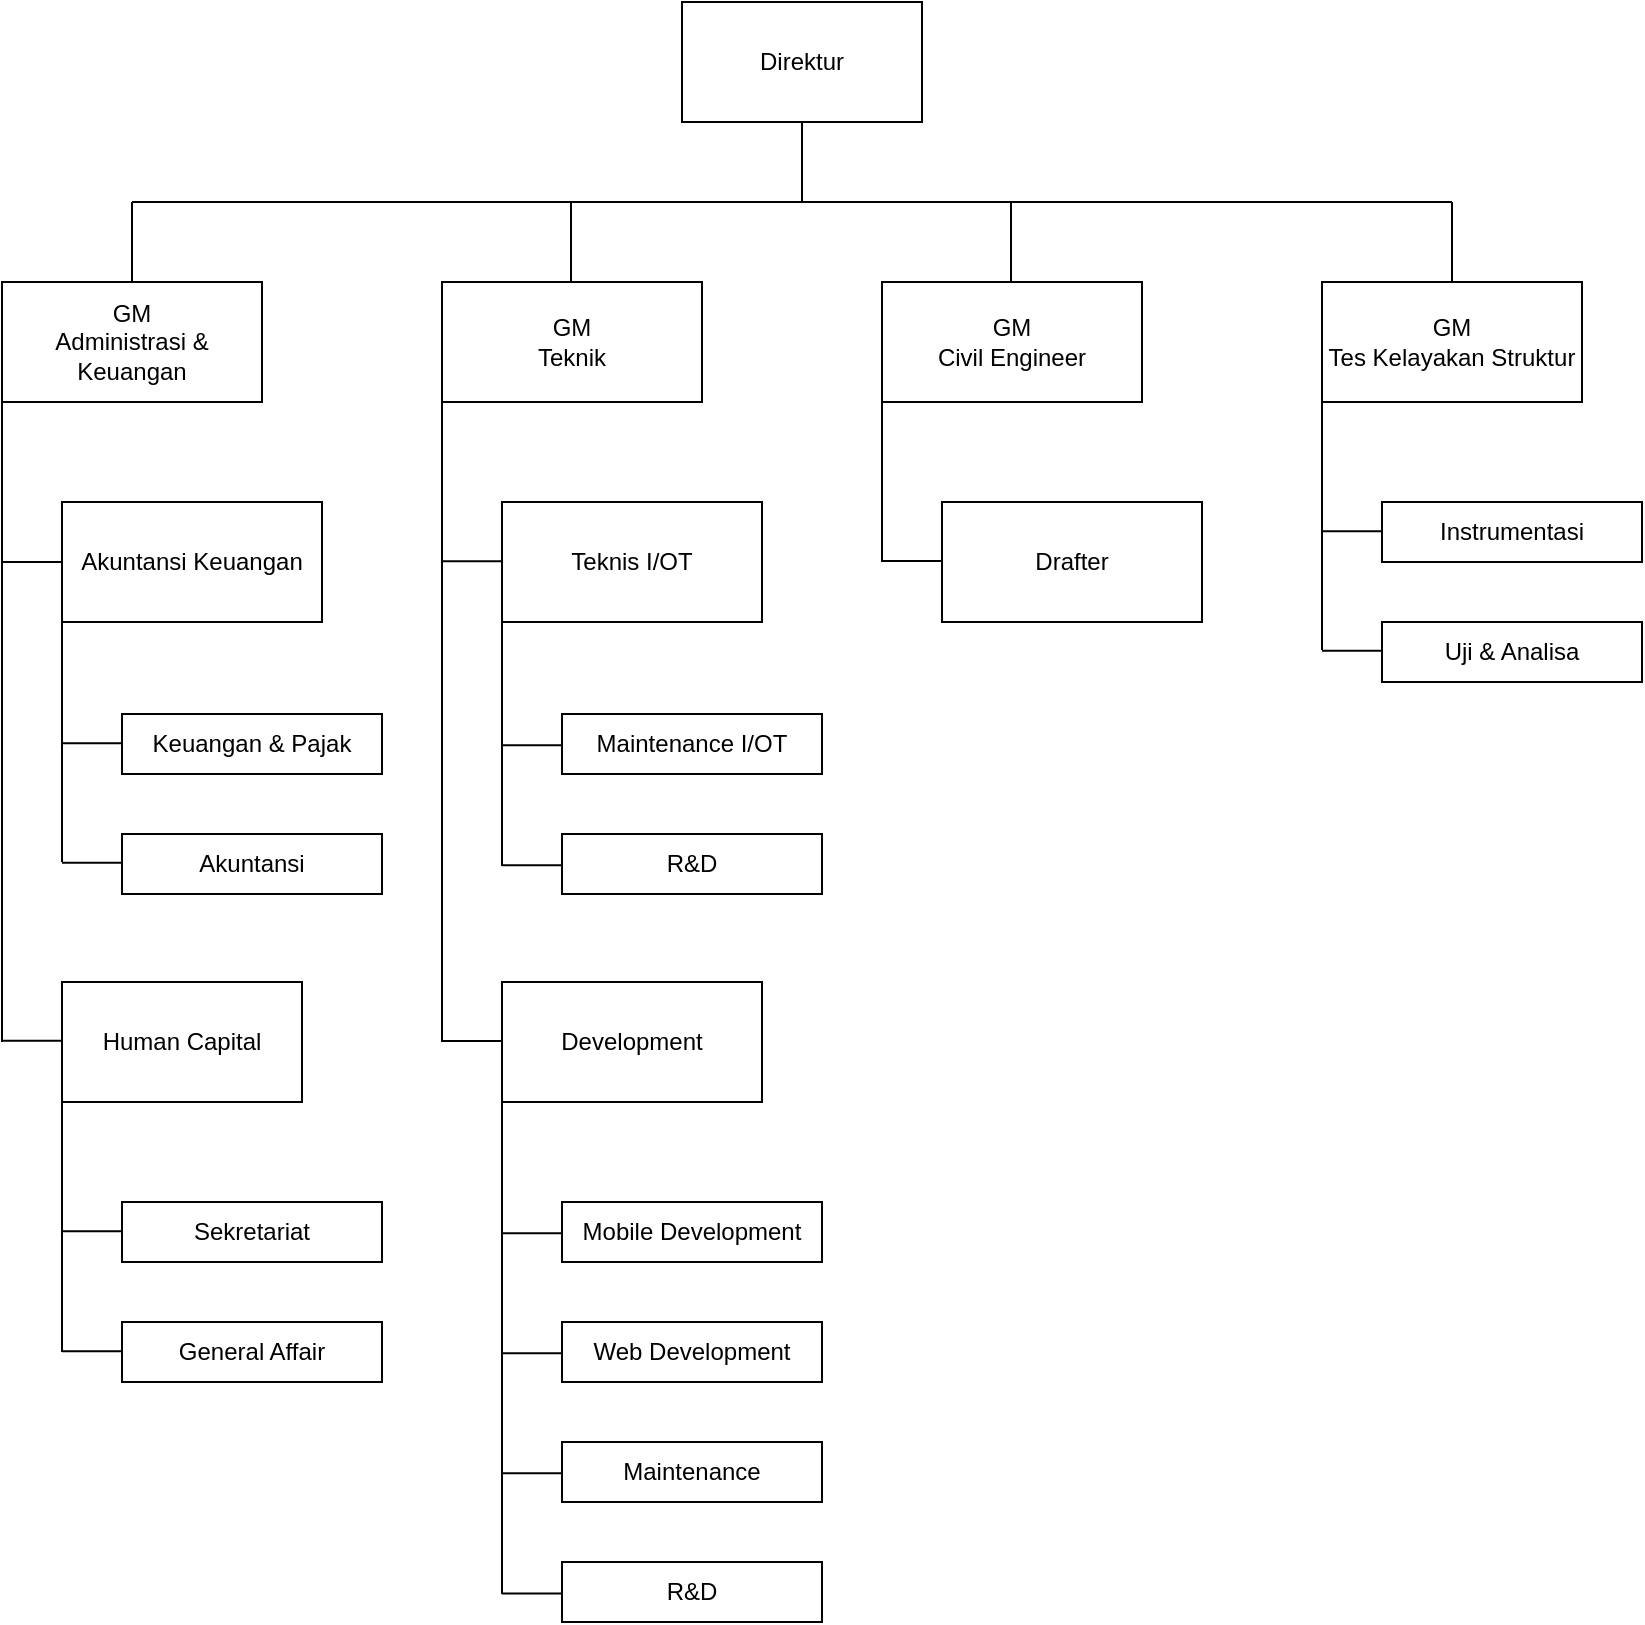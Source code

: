 <mxfile version="20.4.0" type="github">
  <diagram id="isSHysZSOV_eZTjE9S0N" name="Page-1">
    <mxGraphModel dx="1837" dy="867" grid="1" gridSize="10" guides="1" tooltips="1" connect="1" arrows="1" fold="1" page="1" pageScale="1" pageWidth="1169" pageHeight="1654" math="0" shadow="0">
      <root>
        <mxCell id="0" />
        <mxCell id="1" parent="0" />
        <mxCell id="lWKQJTrCnq6i_7RbVUrm-1" value="&lt;font style=&quot;font-size: 12px;&quot;&gt;Direktur&lt;/font&gt;" style="rounded=0;whiteSpace=wrap;html=1;" parent="1" vertex="1">
          <mxGeometry x="520" y="120" width="120" height="60" as="geometry" />
        </mxCell>
        <mxCell id="lWKQJTrCnq6i_7RbVUrm-2" value="&lt;font style=&quot;font-size: 12px;&quot;&gt;GM&lt;br&gt;Administrasi &amp;amp; Keuangan&lt;/font&gt;" style="rounded=0;whiteSpace=wrap;html=1;" parent="1" vertex="1">
          <mxGeometry x="180" y="260" width="130" height="60" as="geometry" />
        </mxCell>
        <mxCell id="lWKQJTrCnq6i_7RbVUrm-3" value="&lt;font style=&quot;font-size: 12px;&quot;&gt;GM&lt;br&gt;Teknik&lt;/font&gt;" style="rounded=0;whiteSpace=wrap;html=1;" parent="1" vertex="1">
          <mxGeometry x="400" y="260" width="130" height="60" as="geometry" />
        </mxCell>
        <mxCell id="lWKQJTrCnq6i_7RbVUrm-4" value="&lt;font style=&quot;font-size: 12px;&quot;&gt;GM&lt;br&gt;Tes Kelayakan Struktur&lt;/font&gt;" style="rounded=0;whiteSpace=wrap;html=1;" parent="1" vertex="1">
          <mxGeometry x="840" y="260" width="130" height="60" as="geometry" />
        </mxCell>
        <mxCell id="lWKQJTrCnq6i_7RbVUrm-5" value="&lt;font style=&quot;font-size: 12px;&quot;&gt;Akuntansi Keuangan&lt;/font&gt;" style="rounded=0;whiteSpace=wrap;html=1;" parent="1" vertex="1">
          <mxGeometry x="210" y="370" width="130" height="60" as="geometry" />
        </mxCell>
        <mxCell id="lWKQJTrCnq6i_7RbVUrm-6" value="&lt;font style=&quot;font-size: 12px;&quot;&gt;Keuangan &amp;amp; Pajak&lt;/font&gt;" style="rounded=0;whiteSpace=wrap;html=1;" parent="1" vertex="1">
          <mxGeometry x="240" y="476" width="130" height="30" as="geometry" />
        </mxCell>
        <mxCell id="lWKQJTrCnq6i_7RbVUrm-7" value="&lt;font style=&quot;font-size: 12px;&quot;&gt;Akuntansi&lt;/font&gt;" style="rounded=0;whiteSpace=wrap;html=1;" parent="1" vertex="1">
          <mxGeometry x="240" y="536" width="130" height="30" as="geometry" />
        </mxCell>
        <mxCell id="lWKQJTrCnq6i_7RbVUrm-8" value="&lt;font style=&quot;font-size: 12px;&quot;&gt;Human Capital&lt;/font&gt;" style="rounded=0;whiteSpace=wrap;html=1;" parent="1" vertex="1">
          <mxGeometry x="210" y="610" width="120" height="60" as="geometry" />
        </mxCell>
        <mxCell id="lWKQJTrCnq6i_7RbVUrm-9" value="&lt;font style=&quot;font-size: 12px;&quot;&gt;Sekretariat&lt;/font&gt;" style="rounded=0;whiteSpace=wrap;html=1;" parent="1" vertex="1">
          <mxGeometry x="240" y="720" width="130" height="30" as="geometry" />
        </mxCell>
        <mxCell id="lWKQJTrCnq6i_7RbVUrm-10" value="&lt;font style=&quot;font-size: 12px;&quot;&gt;General Affair&lt;/font&gt;" style="rounded=0;whiteSpace=wrap;html=1;" parent="1" vertex="1">
          <mxGeometry x="240" y="780" width="130" height="30" as="geometry" />
        </mxCell>
        <mxCell id="lWKQJTrCnq6i_7RbVUrm-11" value="&lt;font style=&quot;font-size: 12px;&quot;&gt;Teknis I/OT&lt;/font&gt;" style="rounded=0;whiteSpace=wrap;html=1;" parent="1" vertex="1">
          <mxGeometry x="430" y="370" width="130" height="60" as="geometry" />
        </mxCell>
        <mxCell id="lWKQJTrCnq6i_7RbVUrm-12" value="&lt;font style=&quot;font-size: 12px;&quot;&gt;Maintenance I/OT&lt;/font&gt;" style="rounded=0;whiteSpace=wrap;html=1;" parent="1" vertex="1">
          <mxGeometry x="460" y="476" width="130" height="30" as="geometry" />
        </mxCell>
        <mxCell id="lWKQJTrCnq6i_7RbVUrm-13" value="&lt;font style=&quot;font-size: 12px;&quot;&gt;R&amp;amp;D&lt;/font&gt;" style="rounded=0;whiteSpace=wrap;html=1;" parent="1" vertex="1">
          <mxGeometry x="460" y="536" width="130" height="30" as="geometry" />
        </mxCell>
        <mxCell id="lWKQJTrCnq6i_7RbVUrm-14" value="&lt;font style=&quot;font-size: 12px;&quot;&gt;Development&lt;/font&gt;" style="rounded=0;whiteSpace=wrap;html=1;" parent="1" vertex="1">
          <mxGeometry x="430" y="610" width="130" height="60" as="geometry" />
        </mxCell>
        <mxCell id="lWKQJTrCnq6i_7RbVUrm-15" value="&lt;font style=&quot;font-size: 12px;&quot;&gt;Mobile Development&lt;/font&gt;" style="rounded=0;whiteSpace=wrap;html=1;" parent="1" vertex="1">
          <mxGeometry x="460" y="720" width="130" height="30" as="geometry" />
        </mxCell>
        <mxCell id="lWKQJTrCnq6i_7RbVUrm-16" value="Web Development" style="rounded=0;whiteSpace=wrap;html=1;" parent="1" vertex="1">
          <mxGeometry x="460" y="780" width="130" height="30" as="geometry" />
        </mxCell>
        <mxCell id="lWKQJTrCnq6i_7RbVUrm-17" value="Maintenance" style="rounded=0;whiteSpace=wrap;html=1;" parent="1" vertex="1">
          <mxGeometry x="460" y="840" width="130" height="30" as="geometry" />
        </mxCell>
        <mxCell id="lWKQJTrCnq6i_7RbVUrm-18" value="R&amp;amp;D" style="rounded=0;whiteSpace=wrap;html=1;" parent="1" vertex="1">
          <mxGeometry x="460" y="900" width="130" height="30" as="geometry" />
        </mxCell>
        <mxCell id="lWKQJTrCnq6i_7RbVUrm-19" value="Drafter" style="rounded=0;whiteSpace=wrap;html=1;" parent="1" vertex="1">
          <mxGeometry x="650" y="370" width="130" height="60" as="geometry" />
        </mxCell>
        <mxCell id="lWKQJTrCnq6i_7RbVUrm-20" value="" style="endArrow=none;html=1;rounded=0;entryX=0.5;entryY=1;entryDx=0;entryDy=0;" parent="1" target="lWKQJTrCnq6i_7RbVUrm-1" edge="1">
          <mxGeometry width="50" height="50" relative="1" as="geometry">
            <mxPoint x="580" y="220" as="sourcePoint" />
            <mxPoint x="636" y="400" as="targetPoint" />
          </mxGeometry>
        </mxCell>
        <mxCell id="lWKQJTrCnq6i_7RbVUrm-21" value="" style="endArrow=none;html=1;rounded=0;entryX=0.5;entryY=0;entryDx=0;entryDy=0;" parent="1" target="lWKQJTrCnq6i_7RbVUrm-2" edge="1">
          <mxGeometry width="50" height="50" relative="1" as="geometry">
            <mxPoint x="245" y="220" as="sourcePoint" />
            <mxPoint x="600" y="400" as="targetPoint" />
          </mxGeometry>
        </mxCell>
        <mxCell id="lWKQJTrCnq6i_7RbVUrm-22" value="" style="endArrow=none;html=1;rounded=0;entryX=0.5;entryY=0;entryDx=0;entryDy=0;" parent="1" target="lWKQJTrCnq6i_7RbVUrm-4" edge="1">
          <mxGeometry width="50" height="50" relative="1" as="geometry">
            <mxPoint x="905" y="220" as="sourcePoint" />
            <mxPoint x="670" y="400" as="targetPoint" />
          </mxGeometry>
        </mxCell>
        <mxCell id="lWKQJTrCnq6i_7RbVUrm-23" value="" style="endArrow=none;html=1;rounded=0;" parent="1" edge="1">
          <mxGeometry width="50" height="50" relative="1" as="geometry">
            <mxPoint x="905" y="220" as="sourcePoint" />
            <mxPoint x="245" y="220" as="targetPoint" />
          </mxGeometry>
        </mxCell>
        <mxCell id="lWKQJTrCnq6i_7RbVUrm-24" value="" style="endArrow=none;html=1;rounded=0;entryX=0;entryY=1;entryDx=0;entryDy=0;" parent="1" target="lWKQJTrCnq6i_7RbVUrm-2" edge="1">
          <mxGeometry width="50" height="50" relative="1" as="geometry">
            <mxPoint x="180" y="640" as="sourcePoint" />
            <mxPoint x="580" y="450" as="targetPoint" />
          </mxGeometry>
        </mxCell>
        <mxCell id="lWKQJTrCnq6i_7RbVUrm-25" value="" style="endArrow=none;html=1;rounded=0;entryX=0;entryY=0.5;entryDx=0;entryDy=0;" parent="1" target="lWKQJTrCnq6i_7RbVUrm-5" edge="1">
          <mxGeometry width="50" height="50" relative="1" as="geometry">
            <mxPoint x="180" y="400" as="sourcePoint" />
            <mxPoint x="580" y="450" as="targetPoint" />
          </mxGeometry>
        </mxCell>
        <mxCell id="lWKQJTrCnq6i_7RbVUrm-28" value="" style="endArrow=none;html=1;rounded=0;entryX=0;entryY=0.5;entryDx=0;entryDy=0;" parent="1" edge="1">
          <mxGeometry width="50" height="50" relative="1" as="geometry">
            <mxPoint x="210" y="490.63" as="sourcePoint" />
            <mxPoint x="240" y="490.63" as="targetPoint" />
          </mxGeometry>
        </mxCell>
        <mxCell id="lWKQJTrCnq6i_7RbVUrm-29" value="" style="endArrow=none;html=1;rounded=0;entryX=0;entryY=1;entryDx=0;entryDy=0;" parent="1" edge="1">
          <mxGeometry width="50" height="50" relative="1" as="geometry">
            <mxPoint x="210" y="550" as="sourcePoint" />
            <mxPoint x="210" y="430" as="targetPoint" />
          </mxGeometry>
        </mxCell>
        <mxCell id="lWKQJTrCnq6i_7RbVUrm-30" value="" style="endArrow=none;html=1;rounded=0;entryX=0;entryY=1;entryDx=0;entryDy=0;" parent="1" edge="1">
          <mxGeometry width="50" height="50" relative="1" as="geometry">
            <mxPoint x="400" y="640" as="sourcePoint" />
            <mxPoint x="400" y="320" as="targetPoint" />
          </mxGeometry>
        </mxCell>
        <mxCell id="lWKQJTrCnq6i_7RbVUrm-32" value="" style="endArrow=none;html=1;rounded=0;entryX=0;entryY=0.5;entryDx=0;entryDy=0;" parent="1" edge="1">
          <mxGeometry width="50" height="50" relative="1" as="geometry">
            <mxPoint x="400" y="399.57" as="sourcePoint" />
            <mxPoint x="430" y="399.57" as="targetPoint" />
          </mxGeometry>
        </mxCell>
        <mxCell id="lWKQJTrCnq6i_7RbVUrm-33" value="" style="endArrow=none;html=1;rounded=0;entryX=0;entryY=0.5;entryDx=0;entryDy=0;" parent="1" edge="1">
          <mxGeometry width="50" height="50" relative="1" as="geometry">
            <mxPoint x="210" y="550.41" as="sourcePoint" />
            <mxPoint x="240" y="550.41" as="targetPoint" />
          </mxGeometry>
        </mxCell>
        <mxCell id="lWKQJTrCnq6i_7RbVUrm-34" value="" style="endArrow=none;html=1;rounded=0;entryX=0;entryY=0.5;entryDx=0;entryDy=0;" parent="1" edge="1">
          <mxGeometry width="50" height="50" relative="1" as="geometry">
            <mxPoint x="210" y="734.68" as="sourcePoint" />
            <mxPoint x="240" y="734.68" as="targetPoint" />
          </mxGeometry>
        </mxCell>
        <mxCell id="lWKQJTrCnq6i_7RbVUrm-35" value="" style="endArrow=none;html=1;rounded=0;entryX=0;entryY=0.5;entryDx=0;entryDy=0;" parent="1" edge="1">
          <mxGeometry width="50" height="50" relative="1" as="geometry">
            <mxPoint x="210" y="794.68" as="sourcePoint" />
            <mxPoint x="240" y="794.68" as="targetPoint" />
          </mxGeometry>
        </mxCell>
        <mxCell id="lWKQJTrCnq6i_7RbVUrm-36" value="" style="endArrow=none;html=1;rounded=0;entryX=0;entryY=1;entryDx=0;entryDy=0;" parent="1" edge="1">
          <mxGeometry width="50" height="50" relative="1" as="geometry">
            <mxPoint x="210" y="795" as="sourcePoint" />
            <mxPoint x="210" y="665" as="targetPoint" />
          </mxGeometry>
        </mxCell>
        <mxCell id="lWKQJTrCnq6i_7RbVUrm-37" value="" style="endArrow=none;html=1;rounded=0;entryX=0;entryY=1;entryDx=0;entryDy=0;" parent="1" edge="1" target="lWKQJTrCnq6i_7RbVUrm-11">
          <mxGeometry width="50" height="50" relative="1" as="geometry">
            <mxPoint x="430" y="552" as="sourcePoint" />
            <mxPoint x="430" y="432" as="targetPoint" />
          </mxGeometry>
        </mxCell>
        <mxCell id="lWKQJTrCnq6i_7RbVUrm-38" value="" style="endArrow=none;html=1;rounded=0;entryX=0;entryY=0.5;entryDx=0;entryDy=0;" parent="1" edge="1">
          <mxGeometry width="50" height="50" relative="1" as="geometry">
            <mxPoint x="430" y="491.67" as="sourcePoint" />
            <mxPoint x="460" y="491.67" as="targetPoint" />
          </mxGeometry>
        </mxCell>
        <mxCell id="lWKQJTrCnq6i_7RbVUrm-39" value="" style="endArrow=none;html=1;rounded=0;entryX=0;entryY=0.5;entryDx=0;entryDy=0;" parent="1" edge="1">
          <mxGeometry width="50" height="50" relative="1" as="geometry">
            <mxPoint x="430" y="551.6" as="sourcePoint" />
            <mxPoint x="460" y="551.6" as="targetPoint" />
          </mxGeometry>
        </mxCell>
        <mxCell id="lWKQJTrCnq6i_7RbVUrm-41" value="" style="endArrow=none;html=1;rounded=0;entryX=0;entryY=0.5;entryDx=0;entryDy=0;" parent="1" edge="1">
          <mxGeometry width="50" height="50" relative="1" as="geometry">
            <mxPoint x="430" y="735.68" as="sourcePoint" />
            <mxPoint x="460" y="735.68" as="targetPoint" />
          </mxGeometry>
        </mxCell>
        <mxCell id="lWKQJTrCnq6i_7RbVUrm-42" value="" style="endArrow=none;html=1;rounded=0;entryX=0;entryY=0.5;entryDx=0;entryDy=0;" parent="1" edge="1">
          <mxGeometry width="50" height="50" relative="1" as="geometry">
            <mxPoint x="430" y="795.58" as="sourcePoint" />
            <mxPoint x="460" y="795.58" as="targetPoint" />
          </mxGeometry>
        </mxCell>
        <mxCell id="lWKQJTrCnq6i_7RbVUrm-43" value="" style="endArrow=none;html=1;rounded=0;entryX=0;entryY=0.5;entryDx=0;entryDy=0;" parent="1" edge="1">
          <mxGeometry width="50" height="50" relative="1" as="geometry">
            <mxPoint x="430" y="855.63" as="sourcePoint" />
            <mxPoint x="460" y="855.63" as="targetPoint" />
          </mxGeometry>
        </mxCell>
        <mxCell id="lWKQJTrCnq6i_7RbVUrm-44" value="" style="endArrow=none;html=1;rounded=0;entryX=0;entryY=0.5;entryDx=0;entryDy=0;" parent="1" edge="1">
          <mxGeometry width="50" height="50" relative="1" as="geometry">
            <mxPoint x="430" y="915.69" as="sourcePoint" />
            <mxPoint x="460" y="915.69" as="targetPoint" />
          </mxGeometry>
        </mxCell>
        <mxCell id="lWKQJTrCnq6i_7RbVUrm-45" value="" style="endArrow=none;html=1;rounded=0;entryX=0;entryY=1;entryDx=0;entryDy=0;" parent="1" edge="1">
          <mxGeometry width="50" height="50" relative="1" as="geometry">
            <mxPoint x="430" y="916" as="sourcePoint" />
            <mxPoint x="430" y="666" as="targetPoint" />
          </mxGeometry>
        </mxCell>
        <mxCell id="zuH2Xycc50k_HkZPa2PN-1" value="&lt;font style=&quot;&quot;&gt;&lt;font style=&quot;font-size: 12px;&quot;&gt;GM&lt;br&gt;Civil Engineer&lt;/font&gt;&lt;br&gt;&lt;/font&gt;" style="rounded=0;whiteSpace=wrap;html=1;" vertex="1" parent="1">
          <mxGeometry x="620" y="260" width="130" height="60" as="geometry" />
        </mxCell>
        <mxCell id="zuH2Xycc50k_HkZPa2PN-3" value="" style="endArrow=none;html=1;rounded=0;entryX=0;entryY=1;entryDx=0;entryDy=0;" edge="1" parent="1" target="zuH2Xycc50k_HkZPa2PN-1">
          <mxGeometry width="50" height="50" relative="1" as="geometry">
            <mxPoint x="620" y="400" as="sourcePoint" />
            <mxPoint x="590" y="360" as="targetPoint" />
          </mxGeometry>
        </mxCell>
        <mxCell id="zuH2Xycc50k_HkZPa2PN-4" value="" style="endArrow=none;html=1;rounded=0;entryX=0;entryY=0.5;entryDx=0;entryDy=0;" edge="1" parent="1">
          <mxGeometry width="50" height="50" relative="1" as="geometry">
            <mxPoint x="620" y="399.5" as="sourcePoint" />
            <mxPoint x="650" y="399.5" as="targetPoint" />
          </mxGeometry>
        </mxCell>
        <mxCell id="zuH2Xycc50k_HkZPa2PN-5" value="" style="endArrow=none;html=1;rounded=0;entryX=0;entryY=1;entryDx=0;entryDy=0;" edge="1" parent="1" target="lWKQJTrCnq6i_7RbVUrm-4">
          <mxGeometry width="50" height="50" relative="1" as="geometry">
            <mxPoint x="840" y="444" as="sourcePoint" />
            <mxPoint x="840" y="324" as="targetPoint" />
          </mxGeometry>
        </mxCell>
        <mxCell id="zuH2Xycc50k_HkZPa2PN-6" value="" style="endArrow=none;html=1;rounded=0;entryX=0;entryY=0.5;entryDx=0;entryDy=0;" edge="1" parent="1">
          <mxGeometry width="50" height="50" relative="1" as="geometry">
            <mxPoint x="840" y="384.58" as="sourcePoint" />
            <mxPoint x="870" y="384.58" as="targetPoint" />
          </mxGeometry>
        </mxCell>
        <mxCell id="zuH2Xycc50k_HkZPa2PN-7" value="" style="endArrow=none;html=1;rounded=0;entryX=0;entryY=0.5;entryDx=0;entryDy=0;" edge="1" parent="1">
          <mxGeometry width="50" height="50" relative="1" as="geometry">
            <mxPoint x="400" y="639.5" as="sourcePoint" />
            <mxPoint x="430" y="639.5" as="targetPoint" />
          </mxGeometry>
        </mxCell>
        <mxCell id="zuH2Xycc50k_HkZPa2PN-8" value="" style="endArrow=none;html=1;rounded=0;entryX=0;entryY=0.5;entryDx=0;entryDy=0;" edge="1" parent="1">
          <mxGeometry width="50" height="50" relative="1" as="geometry">
            <mxPoint x="180" y="639.41" as="sourcePoint" />
            <mxPoint x="210" y="639.41" as="targetPoint" />
          </mxGeometry>
        </mxCell>
        <mxCell id="zuH2Xycc50k_HkZPa2PN-9" value="" style="endArrow=none;html=1;rounded=0;entryX=0.5;entryY=0;entryDx=0;entryDy=0;" edge="1" parent="1">
          <mxGeometry width="50" height="50" relative="1" as="geometry">
            <mxPoint x="464.5" y="220" as="sourcePoint" />
            <mxPoint x="464.5" y="260" as="targetPoint" />
          </mxGeometry>
        </mxCell>
        <mxCell id="zuH2Xycc50k_HkZPa2PN-10" value="" style="endArrow=none;html=1;rounded=0;entryX=0.5;entryY=0;entryDx=0;entryDy=0;" edge="1" parent="1">
          <mxGeometry width="50" height="50" relative="1" as="geometry">
            <mxPoint x="684.5" y="220" as="sourcePoint" />
            <mxPoint x="684.5" y="260" as="targetPoint" />
          </mxGeometry>
        </mxCell>
        <mxCell id="zuH2Xycc50k_HkZPa2PN-12" value="&lt;font style=&quot;font-size: 12px;&quot;&gt;Instrumentasi&lt;/font&gt;" style="rounded=0;whiteSpace=wrap;html=1;" vertex="1" parent="1">
          <mxGeometry x="870" y="370" width="130" height="30" as="geometry" />
        </mxCell>
        <mxCell id="zuH2Xycc50k_HkZPa2PN-13" value="&lt;font style=&quot;font-size: 12px;&quot;&gt;Uji &amp;amp; Analisa&lt;/font&gt;" style="rounded=0;whiteSpace=wrap;html=1;" vertex="1" parent="1">
          <mxGeometry x="870" y="430" width="130" height="30" as="geometry" />
        </mxCell>
        <mxCell id="zuH2Xycc50k_HkZPa2PN-14" value="" style="endArrow=none;html=1;rounded=0;entryX=0;entryY=0.5;entryDx=0;entryDy=0;" edge="1" parent="1">
          <mxGeometry width="50" height="50" relative="1" as="geometry">
            <mxPoint x="840" y="444.41" as="sourcePoint" />
            <mxPoint x="870" y="444.41" as="targetPoint" />
          </mxGeometry>
        </mxCell>
      </root>
    </mxGraphModel>
  </diagram>
</mxfile>
